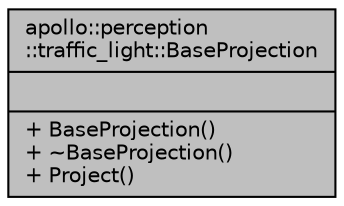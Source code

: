 digraph "apollo::perception::traffic_light::BaseProjection"
{
  edge [fontname="Helvetica",fontsize="10",labelfontname="Helvetica",labelfontsize="10"];
  node [fontname="Helvetica",fontsize="10",shape=record];
  Node1 [label="{apollo::perception\l::traffic_light::BaseProjection\n||+ BaseProjection()\l+ ~BaseProjection()\l+ Project()\l}",height=0.2,width=0.4,color="black", fillcolor="grey75", style="filled" fontcolor="black"];
}
